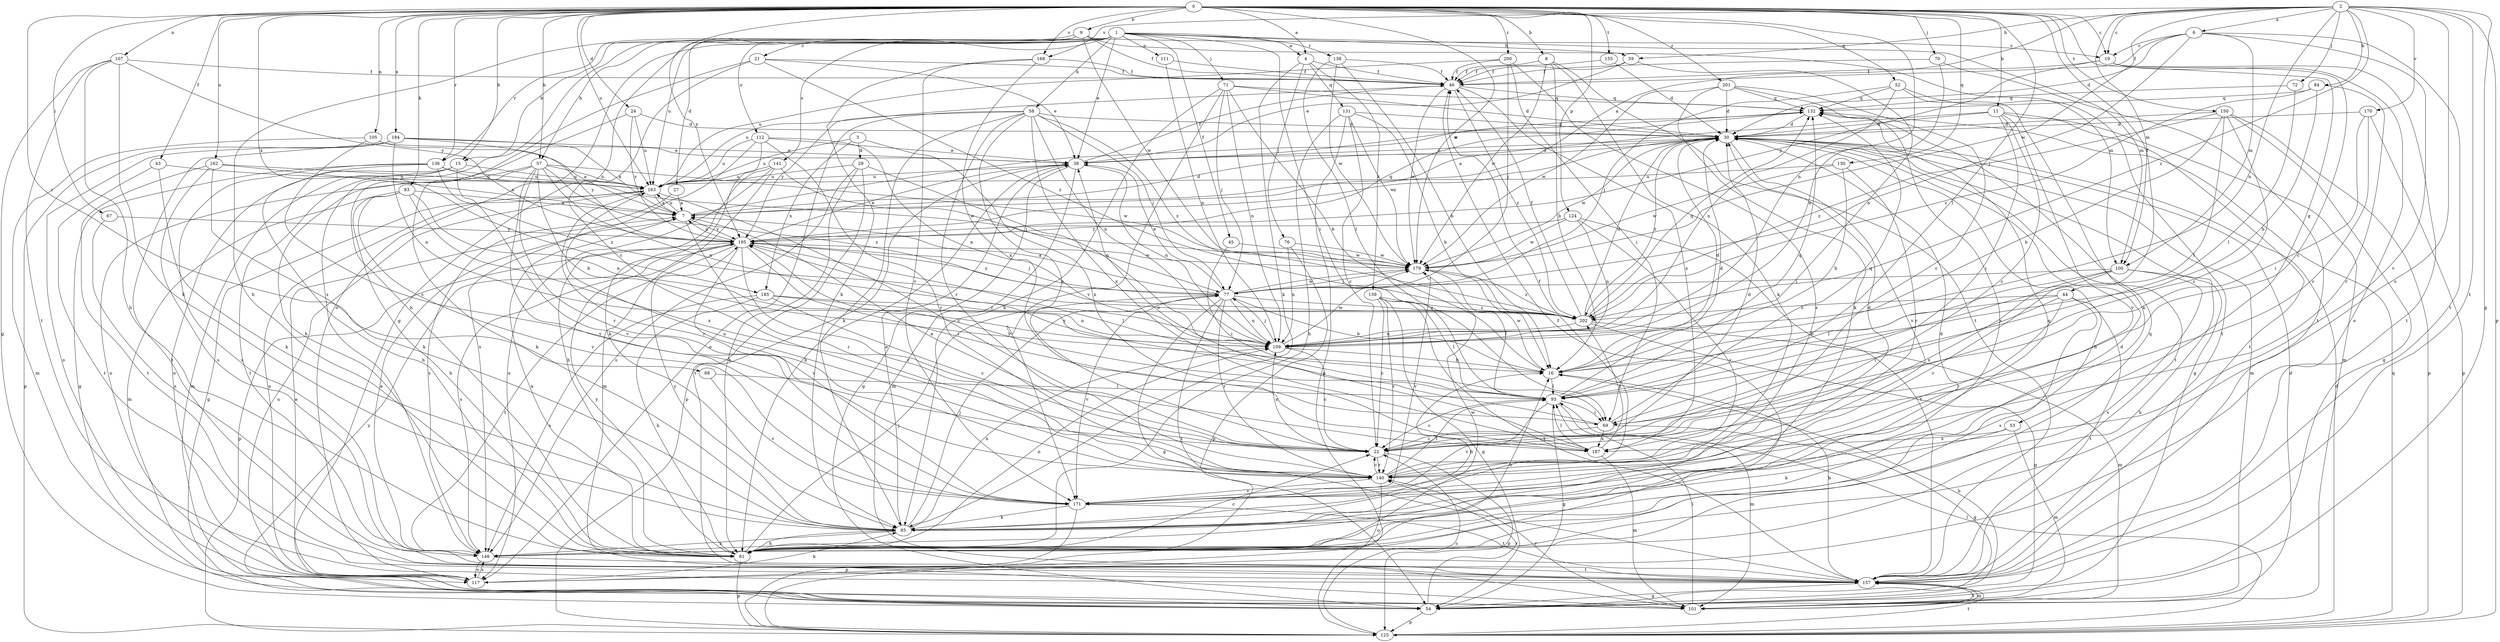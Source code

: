 strict digraph  {
0;
1;
2;
3;
4;
6;
7;
8;
9;
11;
15;
16;
19;
21;
22;
24;
27;
29;
30;
38;
43;
44;
45;
46;
52;
53;
54;
57;
58;
59;
61;
67;
68;
69;
70;
71;
72;
76;
77;
83;
84;
85;
93;
100;
101;
105;
107;
109;
111;
112;
117;
124;
125;
130;
131;
132;
136;
138;
139;
140;
141;
148;
150;
155;
157;
162;
163;
168;
170;
171;
179;
184;
185;
187;
195;
200;
201;
202;
0 -> 4  [label=a];
0 -> 8  [label=b];
0 -> 9  [label=b];
0 -> 11  [label=b];
0 -> 15  [label=b];
0 -> 19  [label=c];
0 -> 24  [label=d];
0 -> 43  [label=f];
0 -> 44  [label=f];
0 -> 52  [label=g];
0 -> 53  [label=g];
0 -> 57  [label=h];
0 -> 67  [label=i];
0 -> 68  [label=i];
0 -> 70  [label=j];
0 -> 83  [label=k];
0 -> 93  [label=l];
0 -> 105  [label=n];
0 -> 107  [label=n];
0 -> 109  [label=n];
0 -> 124  [label=p];
0 -> 130  [label=q];
0 -> 136  [label=r];
0 -> 150  [label=t];
0 -> 155  [label=t];
0 -> 162  [label=u];
0 -> 163  [label=u];
0 -> 168  [label=v];
0 -> 179  [label=w];
0 -> 184  [label=x];
0 -> 185  [label=x];
0 -> 195  [label=y];
0 -> 200  [label=z];
0 -> 201  [label=z];
1 -> 4  [label=a];
1 -> 15  [label=b];
1 -> 27  [label=d];
1 -> 38  [label=e];
1 -> 45  [label=f];
1 -> 54  [label=g];
1 -> 57  [label=h];
1 -> 58  [label=h];
1 -> 59  [label=h];
1 -> 69  [label=i];
1 -> 71  [label=j];
1 -> 100  [label=m];
1 -> 111  [label=o];
1 -> 112  [label=o];
1 -> 117  [label=o];
1 -> 136  [label=r];
1 -> 138  [label=r];
1 -> 141  [label=s];
1 -> 148  [label=s];
2 -> 6  [label=a];
2 -> 7  [label=a];
2 -> 19  [label=c];
2 -> 54  [label=g];
2 -> 59  [label=h];
2 -> 72  [label=j];
2 -> 84  [label=k];
2 -> 100  [label=m];
2 -> 109  [label=n];
2 -> 125  [label=p];
2 -> 148  [label=s];
2 -> 157  [label=t];
2 -> 168  [label=v];
2 -> 170  [label=v];
2 -> 179  [label=w];
2 -> 202  [label=z];
3 -> 29  [label=d];
3 -> 163  [label=u];
3 -> 185  [label=x];
3 -> 187  [label=x];
4 -> 46  [label=f];
4 -> 76  [label=j];
4 -> 85  [label=k];
4 -> 131  [label=q];
4 -> 139  [label=r];
6 -> 19  [label=c];
6 -> 30  [label=d];
6 -> 46  [label=f];
6 -> 77  [label=j];
6 -> 100  [label=m];
6 -> 157  [label=t];
6 -> 171  [label=v];
7 -> 30  [label=d];
7 -> 132  [label=q];
7 -> 140  [label=r];
7 -> 163  [label=u];
7 -> 195  [label=y];
8 -> 16  [label=b];
8 -> 46  [label=f];
8 -> 85  [label=k];
8 -> 157  [label=t];
8 -> 179  [label=w];
9 -> 19  [label=c];
9 -> 21  [label=c];
9 -> 46  [label=f];
9 -> 61  [label=h];
9 -> 100  [label=m];
9 -> 163  [label=u];
9 -> 179  [label=w];
11 -> 7  [label=a];
11 -> 22  [label=c];
11 -> 30  [label=d];
11 -> 69  [label=i];
11 -> 101  [label=m];
11 -> 157  [label=t];
11 -> 171  [label=v];
15 -> 101  [label=m];
15 -> 117  [label=o];
15 -> 157  [label=t];
15 -> 163  [label=u];
15 -> 171  [label=v];
16 -> 30  [label=d];
16 -> 93  [label=l];
16 -> 179  [label=w];
19 -> 22  [label=c];
19 -> 46  [label=f];
19 -> 117  [label=o];
19 -> 157  [label=t];
19 -> 195  [label=y];
21 -> 22  [label=c];
21 -> 38  [label=e];
21 -> 46  [label=f];
21 -> 61  [label=h];
21 -> 202  [label=z];
22 -> 7  [label=a];
22 -> 30  [label=d];
22 -> 109  [label=n];
22 -> 125  [label=p];
22 -> 140  [label=r];
24 -> 30  [label=d];
24 -> 61  [label=h];
24 -> 163  [label=u];
24 -> 195  [label=y];
27 -> 7  [label=a];
27 -> 148  [label=s];
29 -> 61  [label=h];
29 -> 109  [label=n];
29 -> 148  [label=s];
29 -> 157  [label=t];
29 -> 163  [label=u];
30 -> 38  [label=e];
30 -> 54  [label=g];
30 -> 61  [label=h];
30 -> 101  [label=m];
30 -> 157  [label=t];
30 -> 171  [label=v];
30 -> 179  [label=w];
30 -> 195  [label=y];
30 -> 202  [label=z];
38 -> 30  [label=d];
38 -> 46  [label=f];
38 -> 54  [label=g];
38 -> 61  [label=h];
38 -> 101  [label=m];
38 -> 109  [label=n];
38 -> 125  [label=p];
38 -> 163  [label=u];
43 -> 85  [label=k];
43 -> 157  [label=t];
43 -> 163  [label=u];
44 -> 16  [label=b];
44 -> 69  [label=i];
44 -> 140  [label=r];
44 -> 148  [label=s];
44 -> 157  [label=t];
44 -> 202  [label=z];
45 -> 69  [label=i];
45 -> 179  [label=w];
46 -> 132  [label=q];
46 -> 163  [label=u];
46 -> 179  [label=w];
46 -> 187  [label=x];
46 -> 202  [label=z];
52 -> 77  [label=j];
52 -> 85  [label=k];
52 -> 109  [label=n];
52 -> 132  [label=q];
52 -> 157  [label=t];
53 -> 85  [label=k];
53 -> 101  [label=m];
53 -> 187  [label=x];
54 -> 16  [label=b];
54 -> 125  [label=p];
54 -> 140  [label=r];
54 -> 195  [label=y];
57 -> 16  [label=b];
57 -> 85  [label=k];
57 -> 109  [label=n];
57 -> 117  [label=o];
57 -> 140  [label=r];
57 -> 163  [label=u];
57 -> 171  [label=v];
57 -> 179  [label=w];
57 -> 202  [label=z];
58 -> 22  [label=c];
58 -> 30  [label=d];
58 -> 77  [label=j];
58 -> 85  [label=k];
58 -> 109  [label=n];
58 -> 117  [label=o];
58 -> 140  [label=r];
58 -> 187  [label=x];
58 -> 195  [label=y];
58 -> 202  [label=z];
59 -> 38  [label=e];
59 -> 46  [label=f];
59 -> 109  [label=n];
61 -> 7  [label=a];
61 -> 16  [label=b];
61 -> 22  [label=c];
61 -> 46  [label=f];
61 -> 77  [label=j];
61 -> 109  [label=n];
61 -> 125  [label=p];
61 -> 132  [label=q];
61 -> 179  [label=w];
61 -> 195  [label=y];
67 -> 148  [label=s];
67 -> 195  [label=y];
68 -> 93  [label=l];
68 -> 171  [label=v];
69 -> 22  [label=c];
69 -> 54  [label=g];
69 -> 132  [label=q];
69 -> 187  [label=x];
69 -> 195  [label=y];
70 -> 46  [label=f];
70 -> 109  [label=n];
70 -> 157  [label=t];
71 -> 16  [label=b];
71 -> 30  [label=d];
71 -> 77  [label=j];
71 -> 85  [label=k];
71 -> 109  [label=n];
71 -> 132  [label=q];
71 -> 171  [label=v];
72 -> 93  [label=l];
72 -> 132  [label=q];
76 -> 109  [label=n];
76 -> 125  [label=p];
76 -> 179  [label=w];
77 -> 7  [label=a];
77 -> 16  [label=b];
77 -> 38  [label=e];
77 -> 54  [label=g];
77 -> 109  [label=n];
77 -> 140  [label=r];
77 -> 157  [label=t];
77 -> 171  [label=v];
77 -> 179  [label=w];
77 -> 195  [label=y];
77 -> 202  [label=z];
83 -> 7  [label=a];
83 -> 61  [label=h];
83 -> 101  [label=m];
83 -> 109  [label=n];
83 -> 171  [label=v];
83 -> 187  [label=x];
84 -> 16  [label=b];
84 -> 132  [label=q];
84 -> 140  [label=r];
84 -> 202  [label=z];
85 -> 16  [label=b];
85 -> 30  [label=d];
85 -> 38  [label=e];
85 -> 61  [label=h];
85 -> 77  [label=j];
85 -> 109  [label=n];
85 -> 132  [label=q];
85 -> 148  [label=s];
85 -> 195  [label=y];
93 -> 22  [label=c];
93 -> 30  [label=d];
93 -> 54  [label=g];
93 -> 69  [label=i];
93 -> 101  [label=m];
93 -> 132  [label=q];
93 -> 171  [label=v];
93 -> 195  [label=y];
100 -> 61  [label=h];
100 -> 77  [label=j];
100 -> 93  [label=l];
100 -> 140  [label=r];
100 -> 148  [label=s];
100 -> 187  [label=x];
101 -> 30  [label=d];
101 -> 93  [label=l];
101 -> 140  [label=r];
101 -> 157  [label=t];
101 -> 163  [label=u];
105 -> 7  [label=a];
105 -> 22  [label=c];
105 -> 38  [label=e];
105 -> 101  [label=m];
107 -> 46  [label=f];
107 -> 54  [label=g];
107 -> 61  [label=h];
107 -> 85  [label=k];
107 -> 157  [label=t];
107 -> 195  [label=y];
109 -> 16  [label=b];
109 -> 22  [label=c];
109 -> 77  [label=j];
109 -> 179  [label=w];
111 -> 46  [label=f];
111 -> 109  [label=n];
112 -> 38  [label=e];
112 -> 85  [label=k];
112 -> 109  [label=n];
112 -> 140  [label=r];
112 -> 148  [label=s];
112 -> 163  [label=u];
117 -> 7  [label=a];
117 -> 85  [label=k];
117 -> 148  [label=s];
124 -> 109  [label=n];
124 -> 157  [label=t];
124 -> 171  [label=v];
124 -> 179  [label=w];
124 -> 195  [label=y];
125 -> 22  [label=c];
125 -> 30  [label=d];
125 -> 93  [label=l];
125 -> 132  [label=q];
125 -> 157  [label=t];
130 -> 16  [label=b];
130 -> 140  [label=r];
130 -> 163  [label=u];
130 -> 179  [label=w];
131 -> 16  [label=b];
131 -> 22  [label=c];
131 -> 30  [label=d];
131 -> 61  [label=h];
131 -> 125  [label=p];
131 -> 179  [label=w];
132 -> 30  [label=d];
132 -> 38  [label=e];
136 -> 54  [label=g];
136 -> 61  [label=h];
136 -> 148  [label=s];
136 -> 163  [label=u];
136 -> 179  [label=w];
136 -> 202  [label=z];
138 -> 16  [label=b];
138 -> 46  [label=f];
138 -> 93  [label=l];
138 -> 179  [label=w];
139 -> 22  [label=c];
139 -> 54  [label=g];
139 -> 93  [label=l];
139 -> 140  [label=r];
139 -> 157  [label=t];
139 -> 202  [label=z];
140 -> 22  [label=c];
140 -> 30  [label=d];
140 -> 46  [label=f];
140 -> 93  [label=l];
140 -> 117  [label=o];
140 -> 163  [label=u];
140 -> 171  [label=v];
141 -> 61  [label=h];
141 -> 77  [label=j];
141 -> 101  [label=m];
141 -> 117  [label=o];
141 -> 163  [label=u];
148 -> 7  [label=a];
148 -> 30  [label=d];
148 -> 117  [label=o];
148 -> 157  [label=t];
150 -> 16  [label=b];
150 -> 22  [label=c];
150 -> 30  [label=d];
150 -> 54  [label=g];
150 -> 93  [label=l];
150 -> 125  [label=p];
150 -> 202  [label=z];
155 -> 30  [label=d];
155 -> 46  [label=f];
157 -> 16  [label=b];
157 -> 54  [label=g];
157 -> 101  [label=m];
162 -> 7  [label=a];
162 -> 85  [label=k];
162 -> 148  [label=s];
162 -> 157  [label=t];
162 -> 163  [label=u];
163 -> 7  [label=a];
163 -> 22  [label=c];
163 -> 54  [label=g];
163 -> 117  [label=o];
163 -> 140  [label=r];
168 -> 46  [label=f];
168 -> 85  [label=k];
168 -> 171  [label=v];
168 -> 187  [label=x];
170 -> 22  [label=c];
170 -> 30  [label=d];
170 -> 69  [label=i];
170 -> 125  [label=p];
171 -> 85  [label=k];
171 -> 125  [label=p];
171 -> 157  [label=t];
179 -> 77  [label=j];
179 -> 93  [label=l];
179 -> 171  [label=v];
179 -> 202  [label=z];
184 -> 7  [label=a];
184 -> 38  [label=e];
184 -> 109  [label=n];
184 -> 117  [label=o];
184 -> 125  [label=p];
184 -> 157  [label=t];
184 -> 195  [label=y];
185 -> 22  [label=c];
185 -> 61  [label=h];
185 -> 109  [label=n];
185 -> 148  [label=s];
185 -> 202  [label=z];
187 -> 38  [label=e];
187 -> 93  [label=l];
187 -> 101  [label=m];
187 -> 202  [label=z];
195 -> 7  [label=a];
195 -> 38  [label=e];
195 -> 69  [label=i];
195 -> 77  [label=j];
195 -> 93  [label=l];
195 -> 125  [label=p];
195 -> 132  [label=q];
195 -> 140  [label=r];
195 -> 148  [label=s];
195 -> 157  [label=t];
195 -> 171  [label=v];
195 -> 179  [label=w];
200 -> 46  [label=f];
200 -> 69  [label=i];
200 -> 77  [label=j];
200 -> 148  [label=s];
200 -> 163  [label=u];
201 -> 22  [label=c];
201 -> 30  [label=d];
201 -> 85  [label=k];
201 -> 132  [label=q];
201 -> 148  [label=s];
201 -> 179  [label=w];
202 -> 30  [label=d];
202 -> 46  [label=f];
202 -> 54  [label=g];
202 -> 101  [label=m];
202 -> 109  [label=n];
202 -> 132  [label=q];
}
